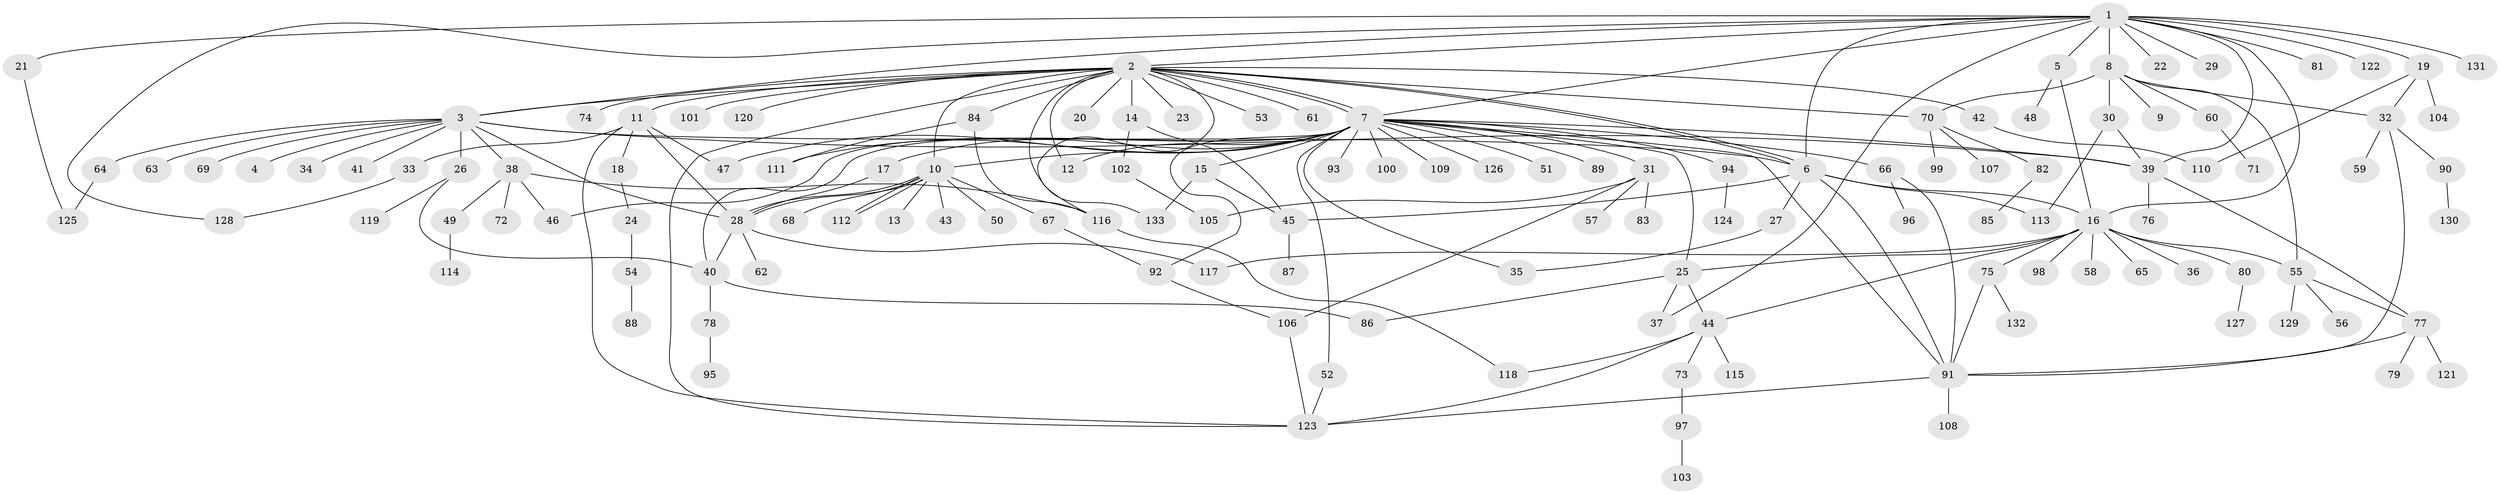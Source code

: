 // coarse degree distribution, {1: 0.475, 7: 0.025, 9: 0.1, 2: 0.1, 14: 0.025, 10: 0.025, 3: 0.1, 6: 0.025, 8: 0.025, 4: 0.05, 11: 0.025, 17: 0.025}
// Generated by graph-tools (version 1.1) at 2025/36/03/04/25 23:36:55]
// undirected, 133 vertices, 188 edges
graph export_dot {
  node [color=gray90,style=filled];
  1;
  2;
  3;
  4;
  5;
  6;
  7;
  8;
  9;
  10;
  11;
  12;
  13;
  14;
  15;
  16;
  17;
  18;
  19;
  20;
  21;
  22;
  23;
  24;
  25;
  26;
  27;
  28;
  29;
  30;
  31;
  32;
  33;
  34;
  35;
  36;
  37;
  38;
  39;
  40;
  41;
  42;
  43;
  44;
  45;
  46;
  47;
  48;
  49;
  50;
  51;
  52;
  53;
  54;
  55;
  56;
  57;
  58;
  59;
  60;
  61;
  62;
  63;
  64;
  65;
  66;
  67;
  68;
  69;
  70;
  71;
  72;
  73;
  74;
  75;
  76;
  77;
  78;
  79;
  80;
  81;
  82;
  83;
  84;
  85;
  86;
  87;
  88;
  89;
  90;
  91;
  92;
  93;
  94;
  95;
  96;
  97;
  98;
  99;
  100;
  101;
  102;
  103;
  104;
  105;
  106;
  107;
  108;
  109;
  110;
  111;
  112;
  113;
  114;
  115;
  116;
  117;
  118;
  119;
  120;
  121;
  122;
  123;
  124;
  125;
  126;
  127;
  128;
  129;
  130;
  131;
  132;
  133;
  1 -- 2;
  1 -- 3;
  1 -- 5;
  1 -- 6;
  1 -- 7;
  1 -- 8;
  1 -- 16;
  1 -- 19;
  1 -- 21;
  1 -- 22;
  1 -- 29;
  1 -- 37;
  1 -- 39;
  1 -- 81;
  1 -- 122;
  1 -- 128;
  1 -- 131;
  2 -- 3;
  2 -- 6;
  2 -- 6;
  2 -- 7;
  2 -- 7;
  2 -- 10;
  2 -- 11;
  2 -- 12;
  2 -- 14;
  2 -- 20;
  2 -- 23;
  2 -- 42;
  2 -- 53;
  2 -- 61;
  2 -- 70;
  2 -- 74;
  2 -- 84;
  2 -- 101;
  2 -- 116;
  2 -- 120;
  2 -- 123;
  2 -- 133;
  3 -- 4;
  3 -- 6;
  3 -- 26;
  3 -- 28;
  3 -- 34;
  3 -- 38;
  3 -- 39;
  3 -- 41;
  3 -- 63;
  3 -- 64;
  3 -- 69;
  5 -- 16;
  5 -- 48;
  6 -- 16;
  6 -- 27;
  6 -- 45;
  6 -- 91;
  6 -- 113;
  7 -- 10;
  7 -- 12;
  7 -- 15;
  7 -- 17;
  7 -- 25;
  7 -- 31;
  7 -- 35;
  7 -- 39;
  7 -- 40;
  7 -- 46;
  7 -- 47;
  7 -- 51;
  7 -- 52;
  7 -- 66;
  7 -- 89;
  7 -- 91;
  7 -- 92;
  7 -- 93;
  7 -- 94;
  7 -- 100;
  7 -- 109;
  7 -- 111;
  7 -- 126;
  8 -- 9;
  8 -- 30;
  8 -- 32;
  8 -- 55;
  8 -- 60;
  8 -- 70;
  10 -- 13;
  10 -- 28;
  10 -- 28;
  10 -- 43;
  10 -- 50;
  10 -- 67;
  10 -- 68;
  10 -- 112;
  10 -- 112;
  11 -- 18;
  11 -- 28;
  11 -- 33;
  11 -- 47;
  11 -- 123;
  14 -- 45;
  14 -- 102;
  15 -- 45;
  15 -- 133;
  16 -- 25;
  16 -- 36;
  16 -- 44;
  16 -- 55;
  16 -- 58;
  16 -- 65;
  16 -- 75;
  16 -- 80;
  16 -- 98;
  16 -- 117;
  17 -- 28;
  18 -- 24;
  19 -- 32;
  19 -- 104;
  19 -- 110;
  21 -- 125;
  24 -- 54;
  25 -- 37;
  25 -- 44;
  25 -- 86;
  26 -- 40;
  26 -- 119;
  27 -- 35;
  28 -- 40;
  28 -- 62;
  28 -- 117;
  30 -- 39;
  30 -- 113;
  31 -- 57;
  31 -- 83;
  31 -- 105;
  31 -- 106;
  32 -- 59;
  32 -- 90;
  32 -- 91;
  33 -- 128;
  38 -- 46;
  38 -- 49;
  38 -- 72;
  38 -- 116;
  39 -- 76;
  39 -- 77;
  40 -- 78;
  40 -- 86;
  42 -- 110;
  44 -- 73;
  44 -- 115;
  44 -- 118;
  44 -- 123;
  45 -- 87;
  49 -- 114;
  52 -- 123;
  54 -- 88;
  55 -- 56;
  55 -- 77;
  55 -- 129;
  60 -- 71;
  64 -- 125;
  66 -- 91;
  66 -- 96;
  67 -- 92;
  70 -- 82;
  70 -- 99;
  70 -- 107;
  73 -- 97;
  75 -- 91;
  75 -- 132;
  77 -- 79;
  77 -- 91;
  77 -- 121;
  78 -- 95;
  80 -- 127;
  82 -- 85;
  84 -- 111;
  84 -- 116;
  90 -- 130;
  91 -- 108;
  91 -- 123;
  92 -- 106;
  94 -- 124;
  97 -- 103;
  102 -- 105;
  106 -- 123;
  116 -- 118;
}
